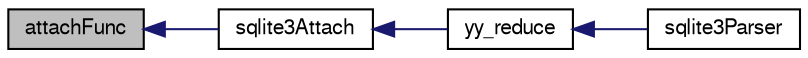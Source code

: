 digraph "attachFunc"
{
  edge [fontname="FreeSans",fontsize="10",labelfontname="FreeSans",labelfontsize="10"];
  node [fontname="FreeSans",fontsize="10",shape=record];
  rankdir="LR";
  Node14333 [label="attachFunc",height=0.2,width=0.4,color="black", fillcolor="grey75", style="filled", fontcolor="black"];
  Node14333 -> Node14334 [dir="back",color="midnightblue",fontsize="10",style="solid",fontname="FreeSans"];
  Node14334 [label="sqlite3Attach",height=0.2,width=0.4,color="black", fillcolor="white", style="filled",URL="$sqlite3_8c.html#ae0907fe0b43cc1b4c7e6a16213e8546f"];
  Node14334 -> Node14335 [dir="back",color="midnightblue",fontsize="10",style="solid",fontname="FreeSans"];
  Node14335 [label="yy_reduce",height=0.2,width=0.4,color="black", fillcolor="white", style="filled",URL="$sqlite3_8c.html#a7c419a9b25711c666a9a2449ef377f14"];
  Node14335 -> Node14336 [dir="back",color="midnightblue",fontsize="10",style="solid",fontname="FreeSans"];
  Node14336 [label="sqlite3Parser",height=0.2,width=0.4,color="black", fillcolor="white", style="filled",URL="$sqlite3_8c.html#a0327d71a5fabe0b6a343d78a2602e72a"];
}
